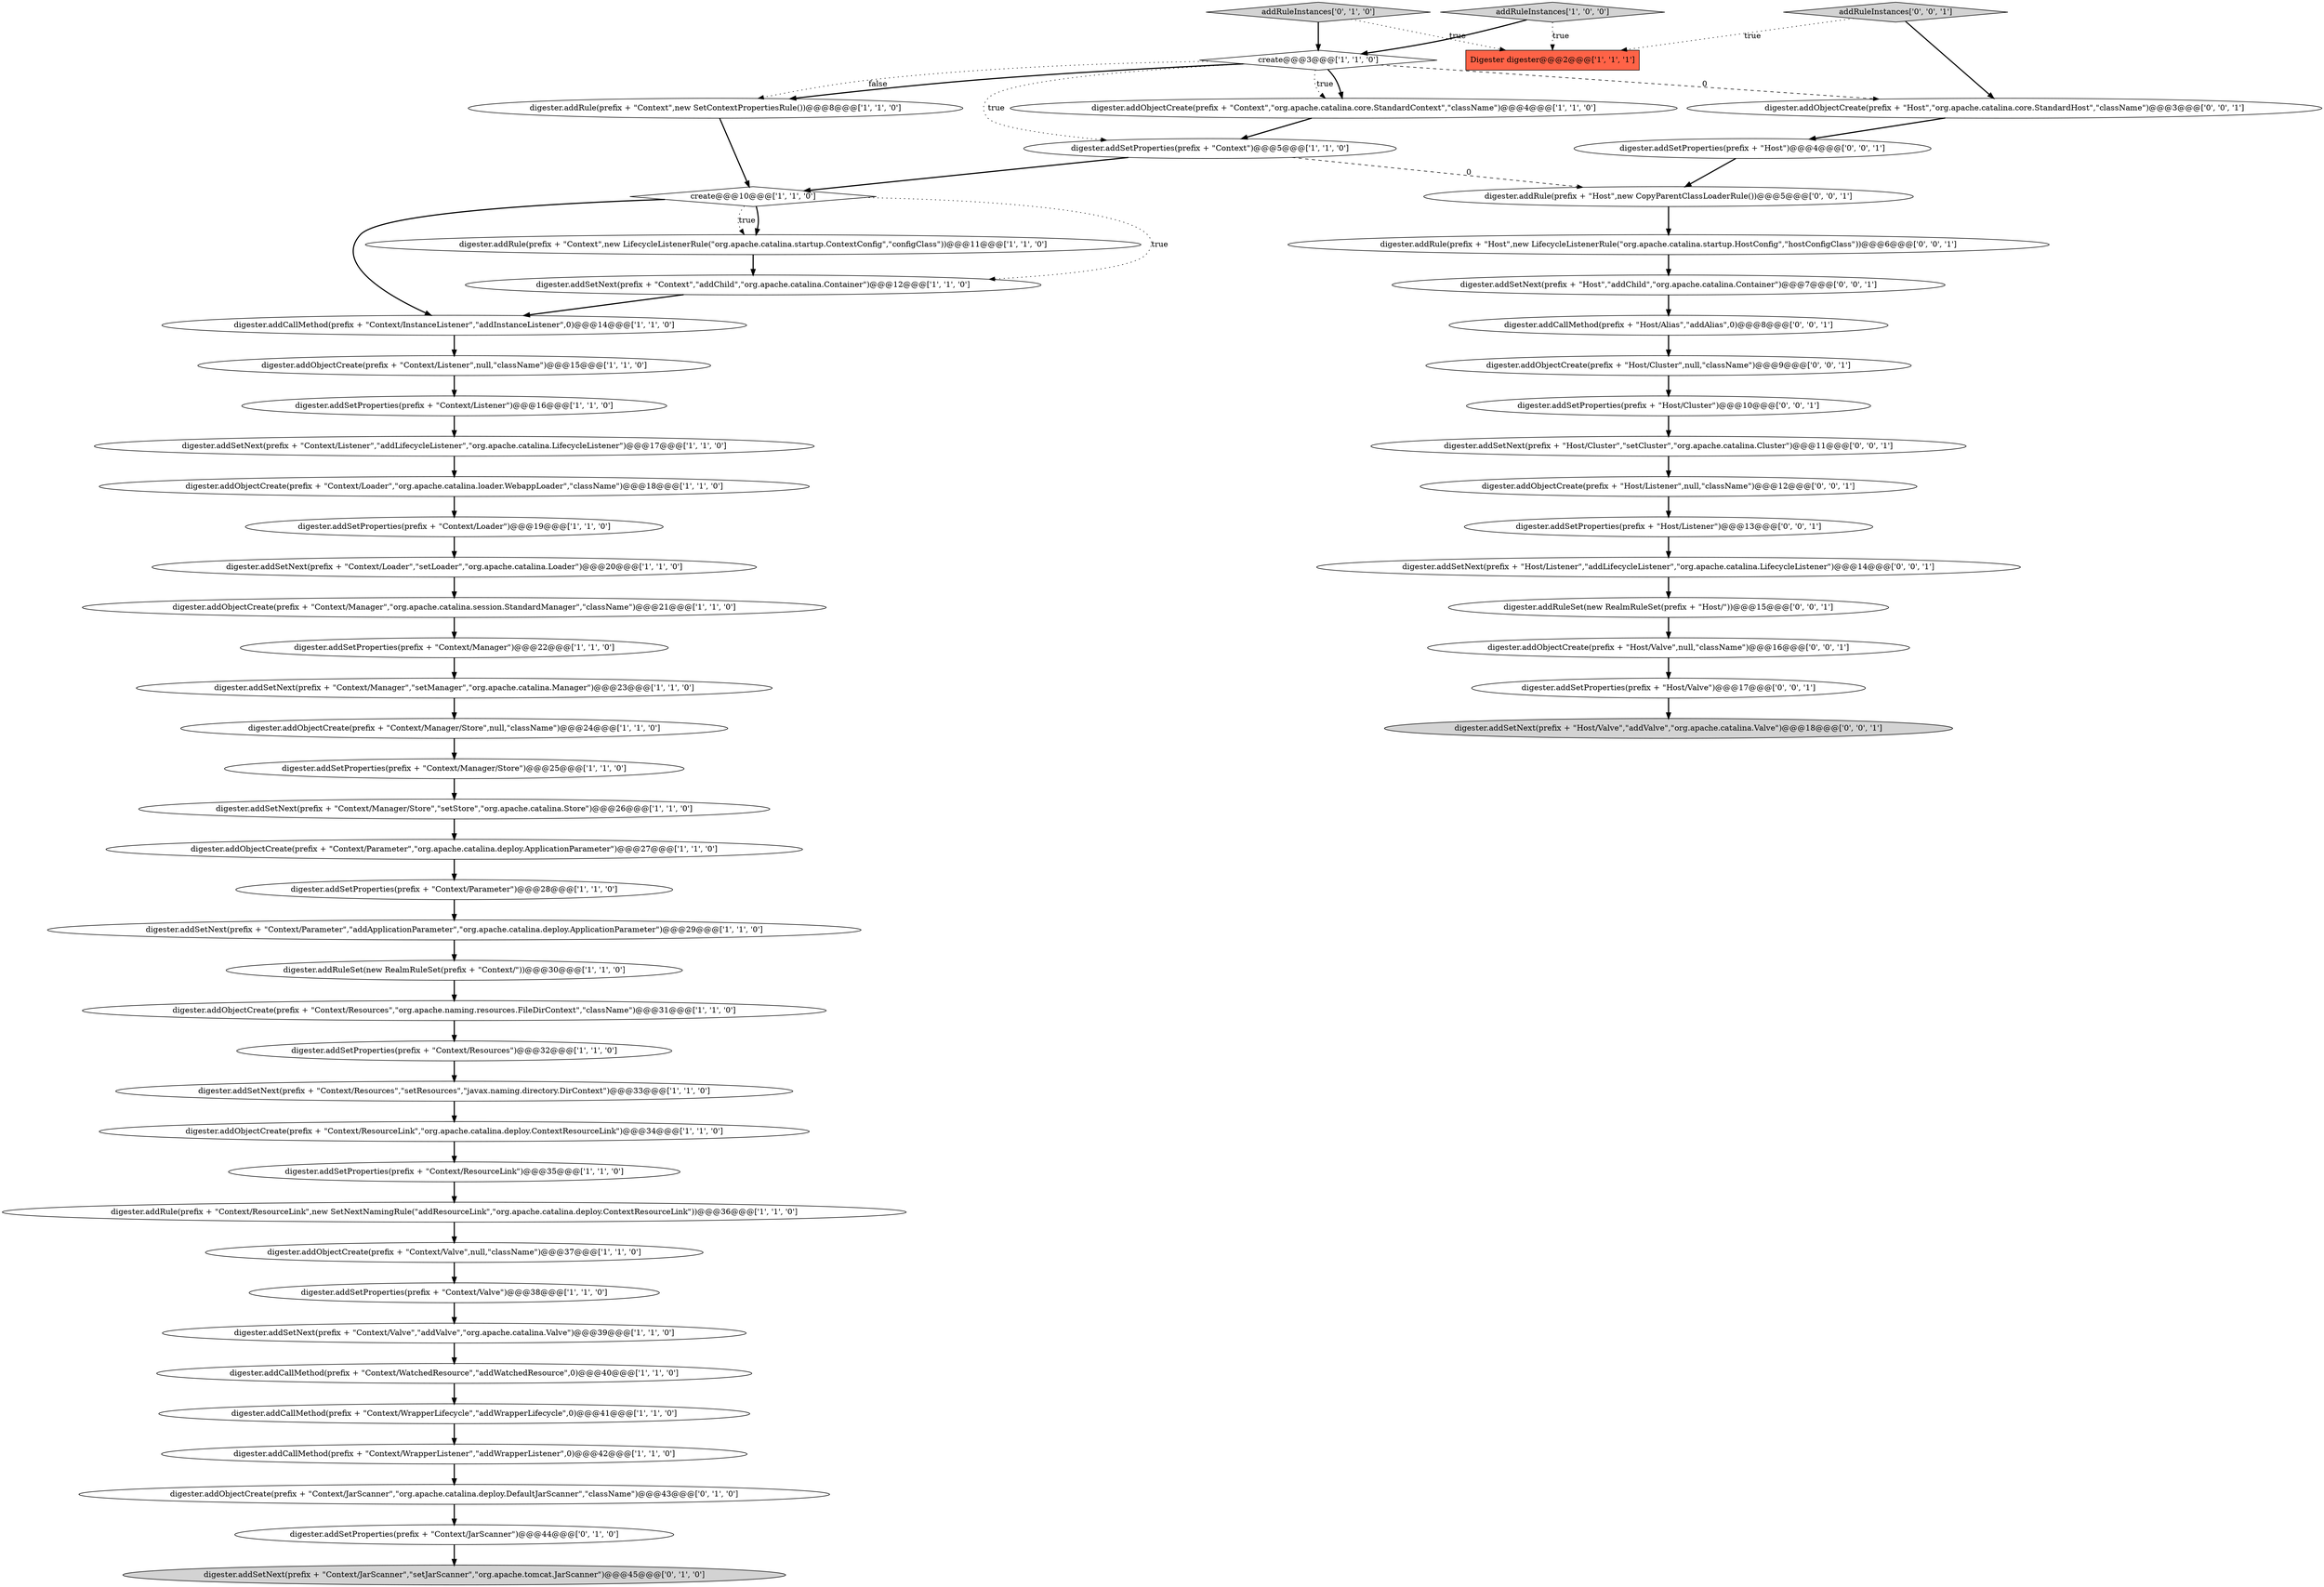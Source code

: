 digraph {
40 [style = filled, label = "digester.addSetProperties(prefix + \"Context/JarScanner\")@@@44@@@['0', '1', '0']", fillcolor = white, shape = ellipse image = "AAA1AAABBB2BBB"];
16 [style = filled, label = "digester.addObjectCreate(prefix + \"Context/Loader\",\"org.apache.catalina.loader.WebappLoader\",\"className\")@@@18@@@['1', '1', '0']", fillcolor = white, shape = ellipse image = "AAA0AAABBB1BBB"];
21 [style = filled, label = "create@@@3@@@['1', '1', '0']", fillcolor = white, shape = diamond image = "AAA0AAABBB1BBB"];
51 [style = filled, label = "digester.addSetProperties(prefix + \"Host/Cluster\")@@@10@@@['0', '0', '1']", fillcolor = white, shape = ellipse image = "AAA0AAABBB3BBB"];
0 [style = filled, label = "digester.addSetProperties(prefix + \"Context/Manager/Store\")@@@25@@@['1', '1', '0']", fillcolor = white, shape = ellipse image = "AAA0AAABBB1BBB"];
25 [style = filled, label = "digester.addRuleSet(new RealmRuleSet(prefix + \"Context/\"))@@@30@@@['1', '1', '0']", fillcolor = white, shape = ellipse image = "AAA0AAABBB1BBB"];
38 [style = filled, label = "digester.addObjectCreate(prefix + \"Context/JarScanner\",\"org.apache.catalina.deploy.DefaultJarScanner\",\"className\")@@@43@@@['0', '1', '0']", fillcolor = white, shape = ellipse image = "AAA1AAABBB2BBB"];
15 [style = filled, label = "digester.addSetProperties(prefix + \"Context/Valve\")@@@38@@@['1', '1', '0']", fillcolor = white, shape = ellipse image = "AAA0AAABBB1BBB"];
5 [style = filled, label = "digester.addSetProperties(prefix + \"Context/Resources\")@@@32@@@['1', '1', '0']", fillcolor = white, shape = ellipse image = "AAA0AAABBB1BBB"];
27 [style = filled, label = "digester.addSetNext(prefix + \"Context/Manager\",\"setManager\",\"org.apache.catalina.Manager\")@@@23@@@['1', '1', '0']", fillcolor = white, shape = ellipse image = "AAA0AAABBB1BBB"];
6 [style = filled, label = "digester.addSetNext(prefix + \"Context/Valve\",\"addValve\",\"org.apache.catalina.Valve\")@@@39@@@['1', '1', '0']", fillcolor = white, shape = ellipse image = "AAA0AAABBB1BBB"];
57 [style = filled, label = "digester.addSetNext(prefix + \"Host/Cluster\",\"setCluster\",\"org.apache.catalina.Cluster\")@@@11@@@['0', '0', '1']", fillcolor = white, shape = ellipse image = "AAA0AAABBB3BBB"];
48 [style = filled, label = "digester.addCallMethod(prefix + \"Host/Alias\",\"addAlias\",0)@@@8@@@['0', '0', '1']", fillcolor = white, shape = ellipse image = "AAA0AAABBB3BBB"];
17 [style = filled, label = "digester.addRule(prefix + \"Context\",new LifecycleListenerRule(\"org.apache.catalina.startup.ContextConfig\",\"configClass\"))@@@11@@@['1', '1', '0']", fillcolor = white, shape = ellipse image = "AAA0AAABBB1BBB"];
31 [style = filled, label = "digester.addSetNext(prefix + \"Context/Listener\",\"addLifecycleListener\",\"org.apache.catalina.LifecycleListener\")@@@17@@@['1', '1', '0']", fillcolor = white, shape = ellipse image = "AAA0AAABBB1BBB"];
33 [style = filled, label = "digester.addRule(prefix + \"Context\",new SetContextPropertiesRule())@@@8@@@['1', '1', '0']", fillcolor = white, shape = ellipse image = "AAA0AAABBB1BBB"];
44 [style = filled, label = "digester.addRule(prefix + \"Host\",new LifecycleListenerRule(\"org.apache.catalina.startup.HostConfig\",\"hostConfigClass\"))@@@6@@@['0', '0', '1']", fillcolor = white, shape = ellipse image = "AAA0AAABBB3BBB"];
12 [style = filled, label = "digester.addSetProperties(prefix + \"Context/Parameter\")@@@28@@@['1', '1', '0']", fillcolor = white, shape = ellipse image = "AAA0AAABBB1BBB"];
22 [style = filled, label = "digester.addObjectCreate(prefix + \"Context\",\"org.apache.catalina.core.StandardContext\",\"className\")@@@4@@@['1', '1', '0']", fillcolor = white, shape = ellipse image = "AAA0AAABBB1BBB"];
1 [style = filled, label = "Digester digester@@@2@@@['1', '1', '1']", fillcolor = tomato, shape = box image = "AAA0AAABBB1BBB"];
19 [style = filled, label = "digester.addSetProperties(prefix + \"Context/Listener\")@@@16@@@['1', '1', '0']", fillcolor = white, shape = ellipse image = "AAA0AAABBB1BBB"];
20 [style = filled, label = "digester.addSetNext(prefix + \"Context/Parameter\",\"addApplicationParameter\",\"org.apache.catalina.deploy.ApplicationParameter\")@@@29@@@['1', '1', '0']", fillcolor = white, shape = ellipse image = "AAA0AAABBB1BBB"];
54 [style = filled, label = "digester.addSetNext(prefix + \"Host\",\"addChild\",\"org.apache.catalina.Container\")@@@7@@@['0', '0', '1']", fillcolor = white, shape = ellipse image = "AAA0AAABBB3BBB"];
56 [style = filled, label = "digester.addRule(prefix + \"Host\",new CopyParentClassLoaderRule())@@@5@@@['0', '0', '1']", fillcolor = white, shape = ellipse image = "AAA0AAABBB3BBB"];
58 [style = filled, label = "addRuleInstances['0', '0', '1']", fillcolor = lightgray, shape = diamond image = "AAA0AAABBB3BBB"];
42 [style = filled, label = "digester.addObjectCreate(prefix + \"Host\",\"org.apache.catalina.core.StandardHost\",\"className\")@@@3@@@['0', '0', '1']", fillcolor = white, shape = ellipse image = "AAA0AAABBB3BBB"];
26 [style = filled, label = "digester.addObjectCreate(prefix + \"Context/Parameter\",\"org.apache.catalina.deploy.ApplicationParameter\")@@@27@@@['1', '1', '0']", fillcolor = white, shape = ellipse image = "AAA0AAABBB1BBB"];
29 [style = filled, label = "digester.addObjectCreate(prefix + \"Context/Valve\",null,\"className\")@@@37@@@['1', '1', '0']", fillcolor = white, shape = ellipse image = "AAA0AAABBB1BBB"];
53 [style = filled, label = "digester.addObjectCreate(prefix + \"Host/Listener\",null,\"className\")@@@12@@@['0', '0', '1']", fillcolor = white, shape = ellipse image = "AAA0AAABBB3BBB"];
10 [style = filled, label = "create@@@10@@@['1', '1', '0']", fillcolor = white, shape = diamond image = "AAA0AAABBB1BBB"];
39 [style = filled, label = "digester.addSetNext(prefix + \"Context/JarScanner\",\"setJarScanner\",\"org.apache.tomcat.JarScanner\")@@@45@@@['0', '1', '0']", fillcolor = lightgray, shape = ellipse image = "AAA1AAABBB2BBB"];
4 [style = filled, label = "digester.addCallMethod(prefix + \"Context/WrapperLifecycle\",\"addWrapperLifecycle\",0)@@@41@@@['1', '1', '0']", fillcolor = white, shape = ellipse image = "AAA0AAABBB1BBB"];
13 [style = filled, label = "digester.addCallMethod(prefix + \"Context/WrapperListener\",\"addWrapperListener\",0)@@@42@@@['1', '1', '0']", fillcolor = white, shape = ellipse image = "AAA0AAABBB1BBB"];
47 [style = filled, label = "digester.addSetProperties(prefix + \"Host\")@@@4@@@['0', '0', '1']", fillcolor = white, shape = ellipse image = "AAA0AAABBB3BBB"];
2 [style = filled, label = "digester.addObjectCreate(prefix + \"Context/Resources\",\"org.apache.naming.resources.FileDirContext\",\"className\")@@@31@@@['1', '1', '0']", fillcolor = white, shape = ellipse image = "AAA0AAABBB1BBB"];
14 [style = filled, label = "digester.addObjectCreate(prefix + \"Context/Listener\",null,\"className\")@@@15@@@['1', '1', '0']", fillcolor = white, shape = ellipse image = "AAA0AAABBB1BBB"];
45 [style = filled, label = "digester.addObjectCreate(prefix + \"Host/Valve\",null,\"className\")@@@16@@@['0', '0', '1']", fillcolor = white, shape = ellipse image = "AAA0AAABBB3BBB"];
24 [style = filled, label = "digester.addSetProperties(prefix + \"Context\")@@@5@@@['1', '1', '0']", fillcolor = white, shape = ellipse image = "AAA0AAABBB1BBB"];
37 [style = filled, label = "digester.addRule(prefix + \"Context/ResourceLink\",new SetNextNamingRule(\"addResourceLink\",\"org.apache.catalina.deploy.ContextResourceLink\"))@@@36@@@['1', '1', '0']", fillcolor = white, shape = ellipse image = "AAA0AAABBB1BBB"];
11 [style = filled, label = "digester.addSetNext(prefix + \"Context\",\"addChild\",\"org.apache.catalina.Container\")@@@12@@@['1', '1', '0']", fillcolor = white, shape = ellipse image = "AAA0AAABBB1BBB"];
49 [style = filled, label = "digester.addSetNext(prefix + \"Host/Listener\",\"addLifecycleListener\",\"org.apache.catalina.LifecycleListener\")@@@14@@@['0', '0', '1']", fillcolor = white, shape = ellipse image = "AAA0AAABBB3BBB"];
30 [style = filled, label = "digester.addSetProperties(prefix + \"Context/ResourceLink\")@@@35@@@['1', '1', '0']", fillcolor = white, shape = ellipse image = "AAA0AAABBB1BBB"];
7 [style = filled, label = "digester.addObjectCreate(prefix + \"Context/Manager\",\"org.apache.catalina.session.StandardManager\",\"className\")@@@21@@@['1', '1', '0']", fillcolor = white, shape = ellipse image = "AAA0AAABBB1BBB"];
35 [style = filled, label = "addRuleInstances['1', '0', '0']", fillcolor = lightgray, shape = diamond image = "AAA0AAABBB1BBB"];
3 [style = filled, label = "digester.addSetProperties(prefix + \"Context/Manager\")@@@22@@@['1', '1', '0']", fillcolor = white, shape = ellipse image = "AAA0AAABBB1BBB"];
41 [style = filled, label = "addRuleInstances['0', '1', '0']", fillcolor = lightgray, shape = diamond image = "AAA0AAABBB2BBB"];
32 [style = filled, label = "digester.addObjectCreate(prefix + \"Context/ResourceLink\",\"org.apache.catalina.deploy.ContextResourceLink\")@@@34@@@['1', '1', '0']", fillcolor = white, shape = ellipse image = "AAA0AAABBB1BBB"];
8 [style = filled, label = "digester.addSetNext(prefix + \"Context/Manager/Store\",\"setStore\",\"org.apache.catalina.Store\")@@@26@@@['1', '1', '0']", fillcolor = white, shape = ellipse image = "AAA0AAABBB1BBB"];
46 [style = filled, label = "digester.addRuleSet(new RealmRuleSet(prefix + \"Host/\"))@@@15@@@['0', '0', '1']", fillcolor = white, shape = ellipse image = "AAA0AAABBB3BBB"];
52 [style = filled, label = "digester.addSetNext(prefix + \"Host/Valve\",\"addValve\",\"org.apache.catalina.Valve\")@@@18@@@['0', '0', '1']", fillcolor = lightgray, shape = ellipse image = "AAA0AAABBB3BBB"];
18 [style = filled, label = "digester.addSetProperties(prefix + \"Context/Loader\")@@@19@@@['1', '1', '0']", fillcolor = white, shape = ellipse image = "AAA0AAABBB1BBB"];
36 [style = filled, label = "digester.addCallMethod(prefix + \"Context/InstanceListener\",\"addInstanceListener\",0)@@@14@@@['1', '1', '0']", fillcolor = white, shape = ellipse image = "AAA0AAABBB1BBB"];
23 [style = filled, label = "digester.addSetNext(prefix + \"Context/Loader\",\"setLoader\",\"org.apache.catalina.Loader\")@@@20@@@['1', '1', '0']", fillcolor = white, shape = ellipse image = "AAA0AAABBB1BBB"];
55 [style = filled, label = "digester.addSetProperties(prefix + \"Host/Listener\")@@@13@@@['0', '0', '1']", fillcolor = white, shape = ellipse image = "AAA0AAABBB3BBB"];
43 [style = filled, label = "digester.addSetProperties(prefix + \"Host/Valve\")@@@17@@@['0', '0', '1']", fillcolor = white, shape = ellipse image = "AAA0AAABBB3BBB"];
50 [style = filled, label = "digester.addObjectCreate(prefix + \"Host/Cluster\",null,\"className\")@@@9@@@['0', '0', '1']", fillcolor = white, shape = ellipse image = "AAA0AAABBB3BBB"];
34 [style = filled, label = "digester.addSetNext(prefix + \"Context/Resources\",\"setResources\",\"javax.naming.directory.DirContext\")@@@33@@@['1', '1', '0']", fillcolor = white, shape = ellipse image = "AAA0AAABBB1BBB"];
28 [style = filled, label = "digester.addCallMethod(prefix + \"Context/WatchedResource\",\"addWatchedResource\",0)@@@40@@@['1', '1', '0']", fillcolor = white, shape = ellipse image = "AAA0AAABBB1BBB"];
9 [style = filled, label = "digester.addObjectCreate(prefix + \"Context/Manager/Store\",null,\"className\")@@@24@@@['1', '1', '0']", fillcolor = white, shape = ellipse image = "AAA0AAABBB1BBB"];
56->44 [style = bold, label=""];
42->47 [style = bold, label=""];
53->55 [style = bold, label=""];
21->22 [style = bold, label=""];
30->37 [style = bold, label=""];
10->17 [style = bold, label=""];
6->28 [style = bold, label=""];
21->33 [style = bold, label=""];
38->40 [style = bold, label=""];
22->24 [style = bold, label=""];
25->2 [style = bold, label=""];
8->26 [style = bold, label=""];
33->10 [style = bold, label=""];
16->18 [style = bold, label=""];
58->1 [style = dotted, label="true"];
2->5 [style = bold, label=""];
48->50 [style = bold, label=""];
21->24 [style = dotted, label="true"];
10->36 [style = bold, label=""];
21->22 [style = dotted, label="true"];
27->9 [style = bold, label=""];
5->34 [style = bold, label=""];
9->0 [style = bold, label=""];
14->19 [style = bold, label=""];
0->8 [style = bold, label=""];
50->51 [style = bold, label=""];
24->10 [style = bold, label=""];
35->1 [style = dotted, label="true"];
3->27 [style = bold, label=""];
15->6 [style = bold, label=""];
57->53 [style = bold, label=""];
13->38 [style = bold, label=""];
20->25 [style = bold, label=""];
7->3 [style = bold, label=""];
28->4 [style = bold, label=""];
51->57 [style = bold, label=""];
46->45 [style = bold, label=""];
37->29 [style = bold, label=""];
21->42 [style = dashed, label="0"];
47->56 [style = bold, label=""];
45->43 [style = bold, label=""];
58->42 [style = bold, label=""];
43->52 [style = bold, label=""];
36->14 [style = bold, label=""];
12->20 [style = bold, label=""];
54->48 [style = bold, label=""];
23->7 [style = bold, label=""];
17->11 [style = bold, label=""];
35->21 [style = bold, label=""];
11->36 [style = bold, label=""];
26->12 [style = bold, label=""];
29->15 [style = bold, label=""];
4->13 [style = bold, label=""];
41->21 [style = bold, label=""];
49->46 [style = bold, label=""];
32->30 [style = bold, label=""];
40->39 [style = bold, label=""];
44->54 [style = bold, label=""];
19->31 [style = bold, label=""];
10->17 [style = dotted, label="true"];
10->11 [style = dotted, label="true"];
24->56 [style = dashed, label="0"];
21->33 [style = dotted, label="false"];
31->16 [style = bold, label=""];
41->1 [style = dotted, label="true"];
55->49 [style = bold, label=""];
18->23 [style = bold, label=""];
34->32 [style = bold, label=""];
}
